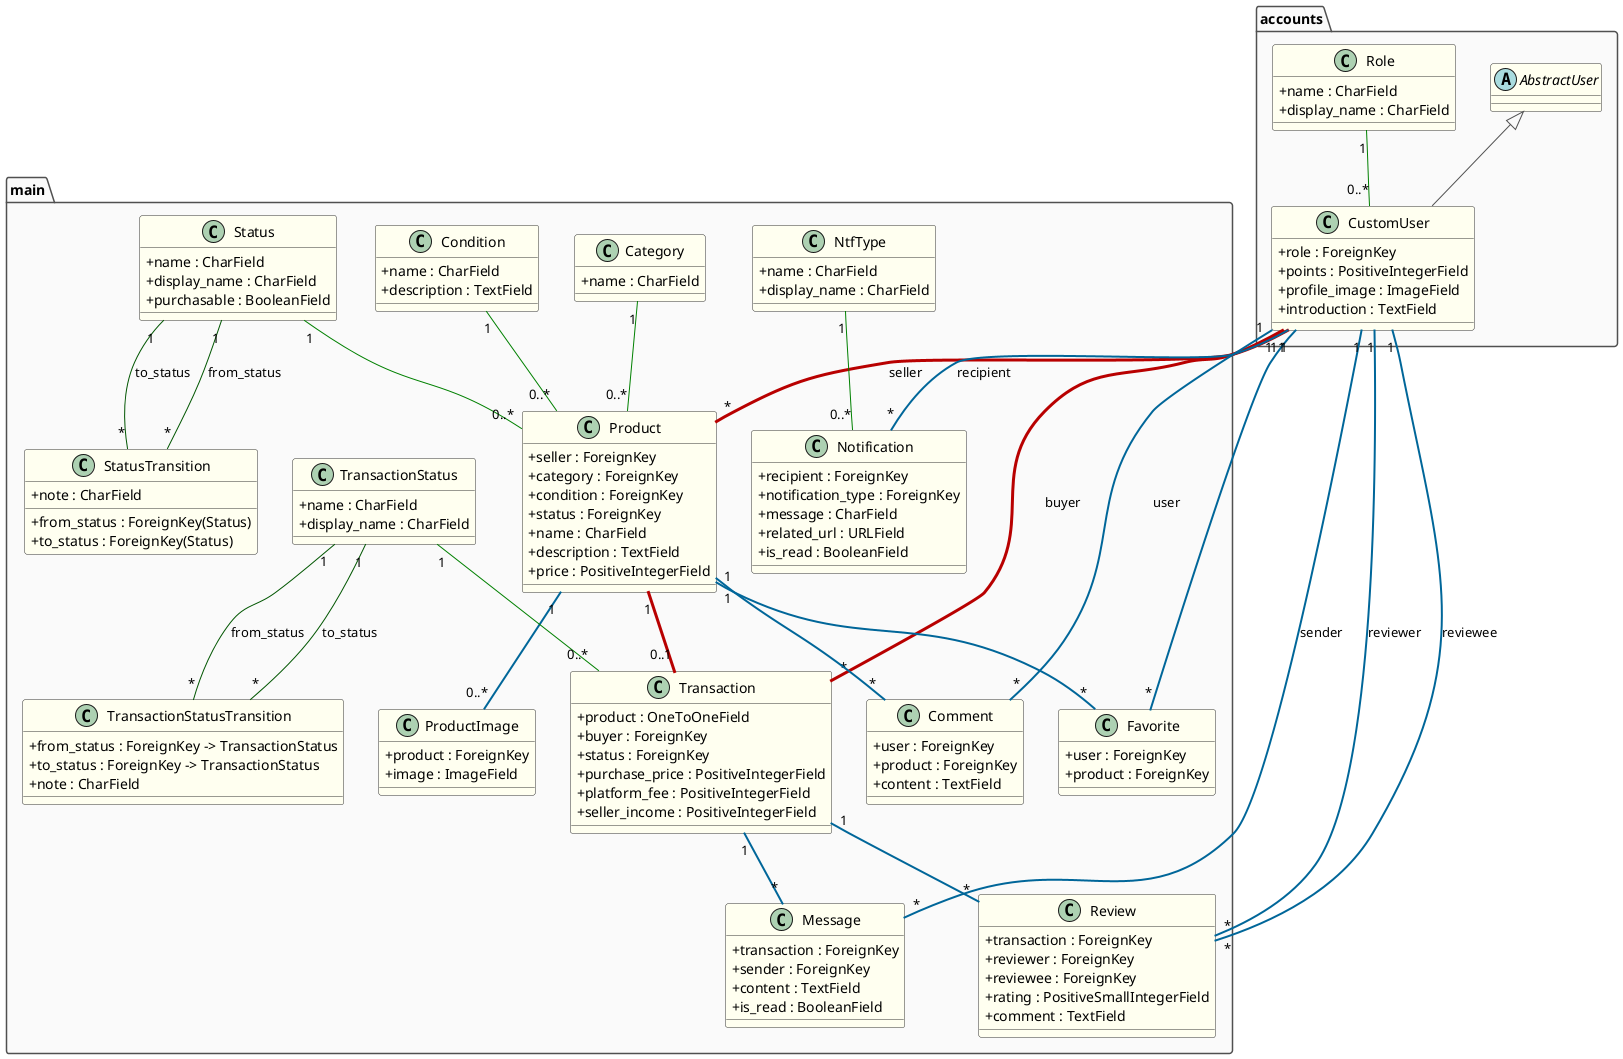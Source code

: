 @startuml Django_Physical_Model

' === Style Settings ===
skinparam {
    BackgroundColor #FFFFFF
    ArrowColor #505050
    shadowing false
    ClassAttributeIconSize 0
    ClassBorderColor #333333
    ClassBackgroundColor #FFFFF0
    PackageBorderColor #505050
    PackageBackgroundColor #FAFAFA
}

' ===============================
' === accounts application ===
' ===============================
package "accounts" {
    abstract class AbstractUser

    class Role {
        + name : CharField
        + display_name : CharField
    }

    class CustomUser {
        + role : ForeignKey
        + points : PositiveIntegerField
        + profile_image : ImageField
        + introduction : TextField
    }

    AbstractUser <|-- CustomUser
    Role "1" -[#008000,thickness=1]- "0..*" CustomUser
}

' ============================
' === main application ===
' ============================
package "main" {
    class Category {
        + name : CharField
    }

    class Condition {
        + name : CharField
        + description : TextField
    }

    class Status {
        + name : CharField
        + display_name : CharField
        + purchasable : BooleanField
    }

    class StatusTransition {
        + from_status : ForeignKey(Status)
        + to_status : ForeignKey(Status)
        + note : CharField
    }

    class TransactionStatus {
        + name : CharField
        + display_name : CharField
    }

    class TransactionStatusTransition {
        + from_status : ForeignKey -> TransactionStatus
        + to_status : ForeignKey -> TransactionStatus
        + note : CharField
    }

    class NtfType {
        + name : CharField
        + display_name : CharField
    }

    class Product {
        + seller : ForeignKey
        + category : ForeignKey
        + condition : ForeignKey
        + status : ForeignKey
        + name : CharField
        + description : TextField
        + price : PositiveIntegerField
    }

    class ProductImage {
        + product : ForeignKey
        + image : ImageField
    }

    class Transaction {
        + product : OneToOneField
        + buyer : ForeignKey
        + status : ForeignKey
        + purchase_price : PositiveIntegerField
        + platform_fee : PositiveIntegerField
        + seller_income : PositiveIntegerField
    }

    class Comment {
        + user : ForeignKey
        + product : ForeignKey
        + content : TextField
    }

    class Favorite {
        + user : ForeignKey
        + product : ForeignKey
    }

    class Message {
        + transaction : ForeignKey
        + sender : ForeignKey
        + content : TextField
        + is_read : BooleanField
    }

    class Review {
        + transaction : ForeignKey
        + reviewer : ForeignKey
        + reviewee : ForeignKey
        + rating : PositiveSmallIntegerField
        + comment : TextField
    }

    class Notification {
        + recipient : ForeignKey
        + notification_type : ForeignKey
        + message : CharField
        + related_url : URLField
        + is_read : BooleanField
    }
}

' === Relations ===

' Primary relations
CustomUser "1" -[#B80000,thickness=3]- "*" Product : seller
CustomUser "1" -[#B80000,thickness=3]- "*" Transaction : buyer
Product "1" -[#B80000,thickness=3]- "0..1" Transaction

' Dependent relations
CustomUser "1" -[#006699,thickness=2]- "*" Comment : user
CustomUser "1" -[#006699,thickness=2]- "*" Favorite
CustomUser "1" -[#006699,thickness=2]- "*" Message : sender
CustomUser "1" -[#006699,thickness=2]- "*" Review : reviewer
CustomUser "1" -[#006699,thickness=2]- "*" Review : reviewee
CustomUser "1" -[#006699,thickness=2]- "*" Notification : recipient

Product "1" -[#006699,thickness=2]- "*" Comment
Product "1" -[#006699,thickness=2]- "*" Favorite
Product "1" -[#006699,thickness=2]- "0..*" ProductImage

Transaction "1" -[#006699,thickness=2]- "*" Message
Transaction "1" -[#006699,thickness=2]- "*" Review

' Master reference relations
Category "1" -[#008000,thickness=1]- "0..*" Product
Condition "1" -[#008000,thickness=1]- "0..*" Product
Status "1" -[#008000,thickness=1]- "0..*" Product
TransactionStatus "1" -[#008000,thickness=1]- "0..*" Transaction
NtfType "1" -[#008000,thickness=1]- "0..*" Notification

' Status transition
Status "1" -[#005500,thickness=1]- "*" StatusTransition : from_status
Status "1" -[#005500,thickness=1]- "*" StatusTransition : to_status

TransactionStatus "1" -[#005500,thickness=1]- "*" TransactionStatusTransition : from_status
TransactionStatus "1" -[#005500,thickness=1]- "*" TransactionStatusTransition : to_status


@enduml
